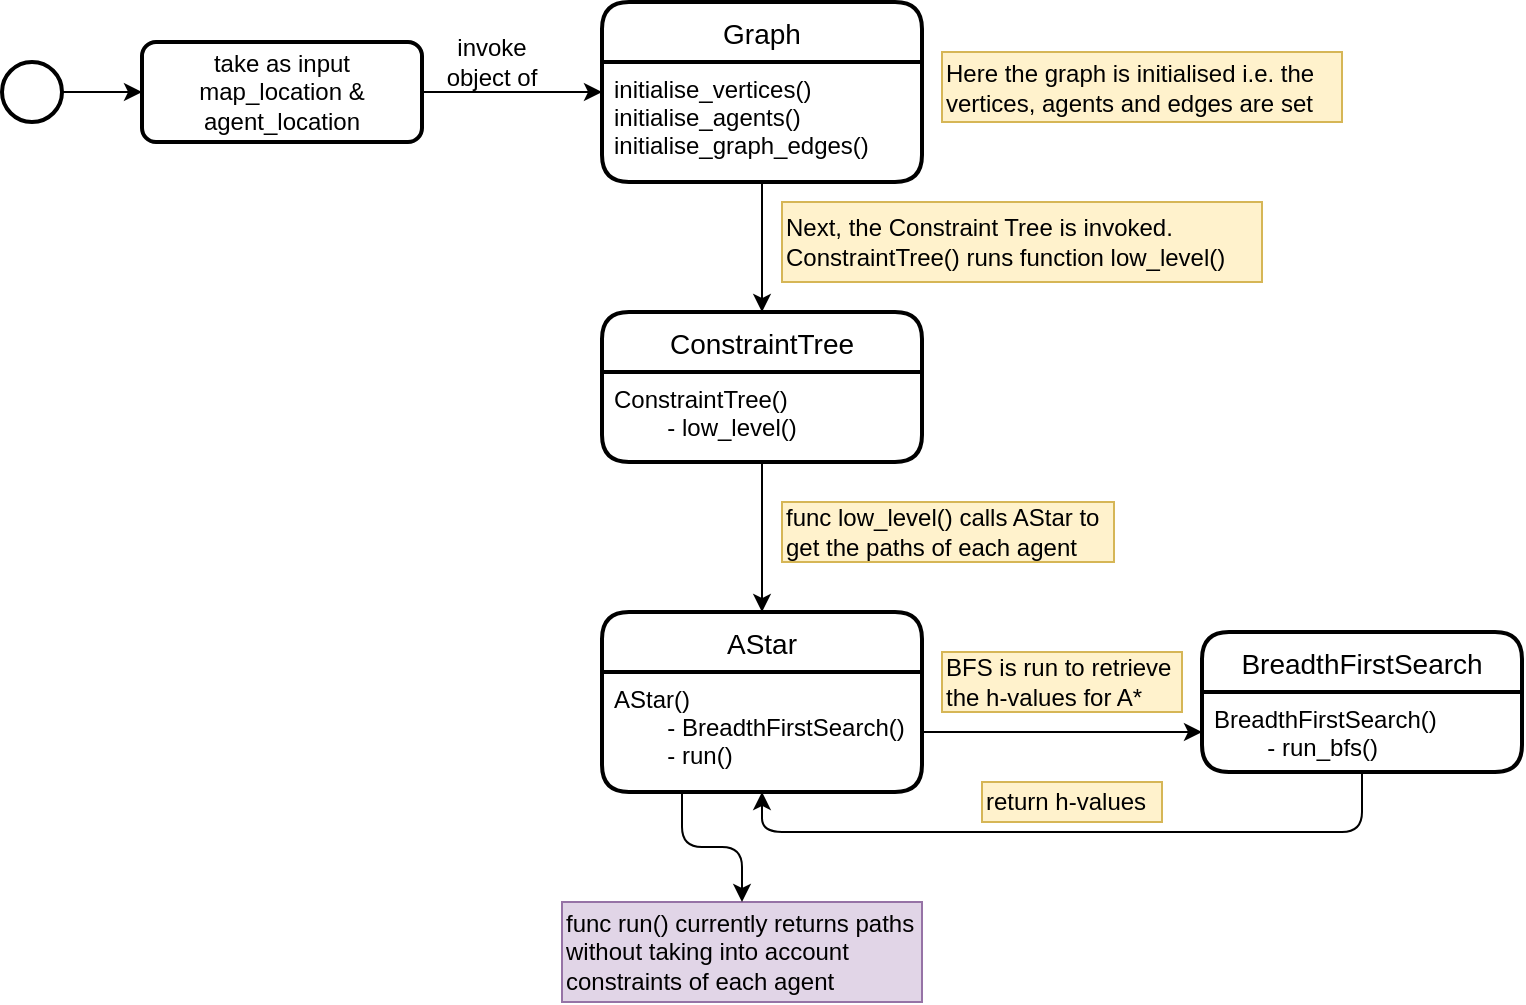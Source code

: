 <mxfile version="14.9.3" type="github">
  <diagram id="DN-ubVcqQUR2WmLMZ6iB" name="Page-1">
    <mxGraphModel dx="946" dy="618" grid="1" gridSize="10" guides="1" tooltips="1" connect="1" arrows="1" fold="1" page="1" pageScale="1" pageWidth="827" pageHeight="1169" math="0" shadow="0">
      <root>
        <mxCell id="0" />
        <mxCell id="1" parent="0" />
        <mxCell id="y5bsp4lvUPBrrIM6-5Ht-1" value="Graph" style="swimlane;childLayout=stackLayout;horizontal=1;startSize=30;horizontalStack=0;rounded=1;fontSize=14;fontStyle=0;strokeWidth=2;resizeParent=0;resizeLast=1;shadow=0;dashed=0;align=center;" parent="1" vertex="1">
          <mxGeometry x="330" y="80" width="160" height="90" as="geometry">
            <mxRectangle x="330" y="320" width="70" height="30" as="alternateBounds" />
          </mxGeometry>
        </mxCell>
        <mxCell id="y5bsp4lvUPBrrIM6-5Ht-2" value="initialise_vertices()&#xa;initialise_agents()&#xa;initialise_graph_edges()" style="align=left;strokeColor=none;fillColor=none;spacingLeft=4;fontSize=12;verticalAlign=top;resizable=0;rotatable=0;part=1;" parent="y5bsp4lvUPBrrIM6-5Ht-1" vertex="1">
          <mxGeometry y="30" width="160" height="60" as="geometry" />
        </mxCell>
        <mxCell id="y5bsp4lvUPBrrIM6-5Ht-4" value="invoke object of" style="text;html=1;strokeColor=none;fillColor=none;align=center;verticalAlign=middle;whiteSpace=wrap;rounded=0;sketch=0;" parent="1" vertex="1">
          <mxGeometry x="240" y="100" width="70" height="20" as="geometry" />
        </mxCell>
        <mxCell id="y5bsp4lvUPBrrIM6-5Ht-7" value="" style="edgeStyle=orthogonalEdgeStyle;curved=0;rounded=1;sketch=0;orthogonalLoop=1;jettySize=auto;html=1;" parent="1" source="y5bsp4lvUPBrrIM6-5Ht-5" target="y5bsp4lvUPBrrIM6-5Ht-6" edge="1">
          <mxGeometry relative="1" as="geometry" />
        </mxCell>
        <mxCell id="y5bsp4lvUPBrrIM6-5Ht-5" value="" style="strokeWidth=2;html=1;shape=mxgraph.flowchart.start_2;whiteSpace=wrap;rounded=0;sketch=0;" parent="1" vertex="1">
          <mxGeometry x="30" y="110" width="30" height="30" as="geometry" />
        </mxCell>
        <mxCell id="y5bsp4lvUPBrrIM6-5Ht-28" style="edgeStyle=orthogonalEdgeStyle;curved=0;rounded=1;sketch=0;orthogonalLoop=1;jettySize=auto;html=1;entryX=0;entryY=0.25;entryDx=0;entryDy=0;" parent="1" source="y5bsp4lvUPBrrIM6-5Ht-6" target="y5bsp4lvUPBrrIM6-5Ht-2" edge="1">
          <mxGeometry relative="1" as="geometry" />
        </mxCell>
        <mxCell id="y5bsp4lvUPBrrIM6-5Ht-6" value="take as input map_location &amp;amp; agent_location" style="rounded=1;whiteSpace=wrap;html=1;absoluteArcSize=1;arcSize=14;strokeWidth=2;sketch=0;" parent="1" vertex="1">
          <mxGeometry x="100" y="100" width="140" height="50" as="geometry" />
        </mxCell>
        <mxCell id="y5bsp4lvUPBrrIM6-5Ht-10" value="ConstraintTree" style="swimlane;childLayout=stackLayout;horizontal=1;startSize=30;horizontalStack=0;rounded=1;fontSize=14;fontStyle=0;strokeWidth=2;resizeParent=0;resizeLast=1;shadow=0;dashed=0;align=center;" parent="1" vertex="1">
          <mxGeometry x="330" y="235" width="160" height="75" as="geometry">
            <mxRectangle x="330" y="320" width="70" height="30" as="alternateBounds" />
          </mxGeometry>
        </mxCell>
        <mxCell id="y5bsp4lvUPBrrIM6-5Ht-11" value="ConstraintTree()&#xa;        - low_level()" style="align=left;strokeColor=none;fillColor=none;spacingLeft=4;fontSize=12;verticalAlign=top;resizable=0;rotatable=0;part=1;" parent="y5bsp4lvUPBrrIM6-5Ht-10" vertex="1">
          <mxGeometry y="30" width="160" height="45" as="geometry" />
        </mxCell>
        <mxCell id="y5bsp4lvUPBrrIM6-5Ht-12" style="edgeStyle=orthogonalEdgeStyle;curved=0;rounded=1;sketch=0;orthogonalLoop=1;jettySize=auto;html=1;entryX=0.5;entryY=0;entryDx=0;entryDy=0;" parent="1" source="y5bsp4lvUPBrrIM6-5Ht-2" target="y5bsp4lvUPBrrIM6-5Ht-10" edge="1">
          <mxGeometry relative="1" as="geometry" />
        </mxCell>
        <mxCell id="y5bsp4lvUPBrrIM6-5Ht-16" value="Here the graph is initialised i.e. the vertices, agents and edges are set" style="rounded=0;whiteSpace=wrap;html=1;sketch=0;align=left;verticalAlign=middle;fillColor=#fff2cc;strokeColor=#d6b656;" parent="1" vertex="1">
          <mxGeometry x="500" y="105" width="200" height="35" as="geometry" />
        </mxCell>
        <mxCell id="y5bsp4lvUPBrrIM6-5Ht-17" value="Next, the Constraint Tree is invoked. ConstraintTree() runs function low_level()" style="rounded=0;whiteSpace=wrap;html=1;sketch=0;align=left;verticalAlign=middle;fillColor=#fff2cc;strokeColor=#d6b656;" parent="1" vertex="1">
          <mxGeometry x="420" y="180" width="240" height="40" as="geometry" />
        </mxCell>
        <mxCell id="y5bsp4lvUPBrrIM6-5Ht-18" value="AStar" style="swimlane;childLayout=stackLayout;horizontal=1;startSize=30;horizontalStack=0;rounded=1;fontSize=14;fontStyle=0;strokeWidth=2;resizeParent=0;resizeLast=1;shadow=0;dashed=0;align=center;" parent="1" vertex="1">
          <mxGeometry x="330" y="385" width="160" height="90" as="geometry">
            <mxRectangle x="330" y="320" width="70" height="30" as="alternateBounds" />
          </mxGeometry>
        </mxCell>
        <mxCell id="y5bsp4lvUPBrrIM6-5Ht-19" value="AStar()&#xa;        - BreadthFirstSearch()&#xa;        - run()" style="align=left;strokeColor=none;fillColor=none;spacingLeft=4;fontSize=12;verticalAlign=top;resizable=0;rotatable=0;part=1;" parent="y5bsp4lvUPBrrIM6-5Ht-18" vertex="1">
          <mxGeometry y="30" width="160" height="60" as="geometry" />
        </mxCell>
        <mxCell id="y5bsp4lvUPBrrIM6-5Ht-20" style="edgeStyle=orthogonalEdgeStyle;curved=0;rounded=1;sketch=0;orthogonalLoop=1;jettySize=auto;html=1;entryX=0.5;entryY=0;entryDx=0;entryDy=0;" parent="1" source="y5bsp4lvUPBrrIM6-5Ht-11" target="y5bsp4lvUPBrrIM6-5Ht-18" edge="1">
          <mxGeometry relative="1" as="geometry" />
        </mxCell>
        <mxCell id="y5bsp4lvUPBrrIM6-5Ht-21" value="func low_level() calls AStar to get the paths of each agent" style="rounded=0;whiteSpace=wrap;html=1;sketch=0;align=left;verticalAlign=middle;fillColor=#fff2cc;strokeColor=#d6b656;" parent="1" vertex="1">
          <mxGeometry x="420" y="330" width="166" height="30" as="geometry" />
        </mxCell>
        <mxCell id="y5bsp4lvUPBrrIM6-5Ht-22" value="BreadthFirstSearch" style="swimlane;childLayout=stackLayout;horizontal=1;startSize=30;horizontalStack=0;rounded=1;fontSize=14;fontStyle=0;strokeWidth=2;resizeParent=0;resizeLast=1;shadow=0;dashed=0;align=center;" parent="1" vertex="1">
          <mxGeometry x="630" y="395" width="160" height="70" as="geometry">
            <mxRectangle x="330" y="320" width="70" height="30" as="alternateBounds" />
          </mxGeometry>
        </mxCell>
        <mxCell id="y5bsp4lvUPBrrIM6-5Ht-23" value="BreadthFirstSearch()&#xa;        - run_bfs()" style="align=left;strokeColor=none;fillColor=none;spacingLeft=4;fontSize=12;verticalAlign=top;resizable=0;rotatable=0;part=1;" parent="y5bsp4lvUPBrrIM6-5Ht-22" vertex="1">
          <mxGeometry y="30" width="160" height="40" as="geometry" />
        </mxCell>
        <mxCell id="y5bsp4lvUPBrrIM6-5Ht-24" style="edgeStyle=orthogonalEdgeStyle;curved=0;rounded=1;sketch=0;orthogonalLoop=1;jettySize=auto;html=1;" parent="1" source="y5bsp4lvUPBrrIM6-5Ht-19" target="y5bsp4lvUPBrrIM6-5Ht-23" edge="1">
          <mxGeometry relative="1" as="geometry" />
        </mxCell>
        <mxCell id="y5bsp4lvUPBrrIM6-5Ht-25" value="BFS is run to retrieve the h-values for A*" style="rounded=0;whiteSpace=wrap;html=1;sketch=0;align=left;verticalAlign=middle;fillColor=#fff2cc;strokeColor=#d6b656;" parent="1" vertex="1">
          <mxGeometry x="500" y="405" width="120" height="30" as="geometry" />
        </mxCell>
        <mxCell id="y5bsp4lvUPBrrIM6-5Ht-26" style="edgeStyle=orthogonalEdgeStyle;curved=0;rounded=1;sketch=0;orthogonalLoop=1;jettySize=auto;html=1;entryX=0.5;entryY=1;entryDx=0;entryDy=0;exitX=0.5;exitY=1;exitDx=0;exitDy=0;" parent="1" source="y5bsp4lvUPBrrIM6-5Ht-23" target="y5bsp4lvUPBrrIM6-5Ht-19" edge="1">
          <mxGeometry relative="1" as="geometry" />
        </mxCell>
        <mxCell id="y5bsp4lvUPBrrIM6-5Ht-29" value="return h-values" style="rounded=0;whiteSpace=wrap;html=1;sketch=0;align=left;verticalAlign=middle;fillColor=#fff2cc;strokeColor=#d6b656;" parent="1" vertex="1">
          <mxGeometry x="520" y="470" width="90" height="20" as="geometry" />
        </mxCell>
        <mxCell id="y5bsp4lvUPBrrIM6-5Ht-30" value="func run() currently returns paths without taking into account constraints of each agent" style="rounded=0;whiteSpace=wrap;html=1;sketch=0;align=left;verticalAlign=middle;fillColor=#e1d5e7;strokeColor=#9673a6;" parent="1" vertex="1">
          <mxGeometry x="310" y="530" width="180" height="50" as="geometry" />
        </mxCell>
        <mxCell id="y5bsp4lvUPBrrIM6-5Ht-31" style="edgeStyle=orthogonalEdgeStyle;curved=0;rounded=1;sketch=0;orthogonalLoop=1;jettySize=auto;html=1;entryX=0.5;entryY=0;entryDx=0;entryDy=0;exitX=0.25;exitY=1;exitDx=0;exitDy=0;" parent="1" source="y5bsp4lvUPBrrIM6-5Ht-19" target="y5bsp4lvUPBrrIM6-5Ht-30" edge="1">
          <mxGeometry relative="1" as="geometry" />
        </mxCell>
      </root>
    </mxGraphModel>
  </diagram>
</mxfile>
